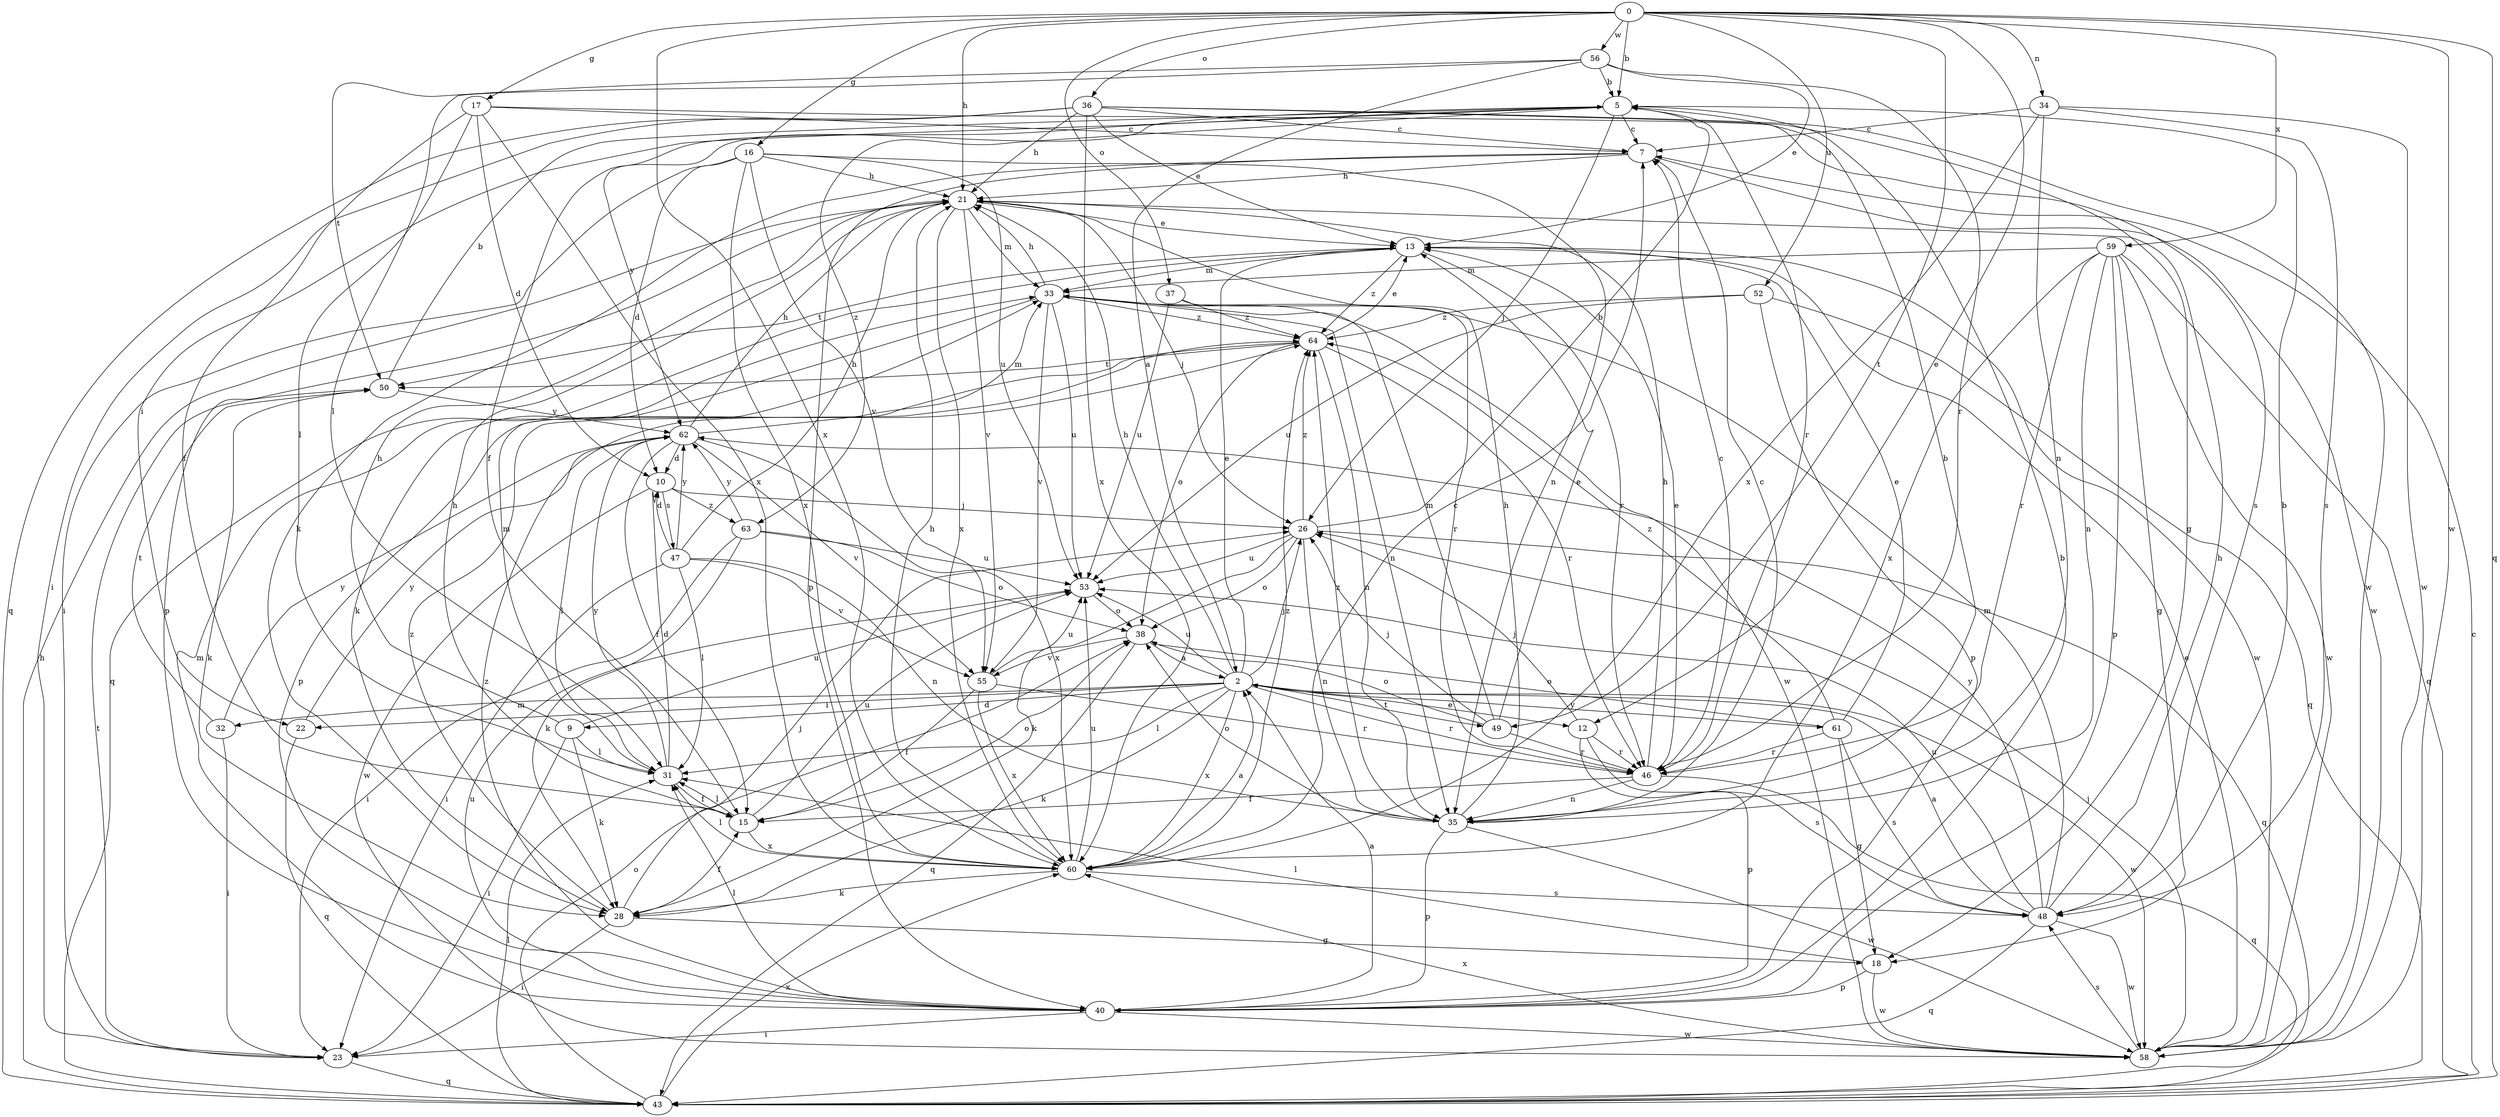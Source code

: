 strict digraph  {
0;
2;
5;
7;
9;
10;
12;
13;
15;
16;
17;
18;
21;
22;
23;
26;
28;
31;
32;
33;
34;
35;
36;
37;
38;
40;
43;
46;
47;
48;
49;
50;
52;
53;
55;
56;
58;
59;
60;
61;
62;
63;
64;
0 -> 5  [label=b];
0 -> 12  [label=e];
0 -> 16  [label=g];
0 -> 17  [label=g];
0 -> 21  [label=h];
0 -> 34  [label=n];
0 -> 36  [label=o];
0 -> 37  [label=o];
0 -> 43  [label=q];
0 -> 49  [label=t];
0 -> 52  [label=u];
0 -> 56  [label=w];
0 -> 58  [label=w];
0 -> 59  [label=x];
0 -> 60  [label=x];
2 -> 9  [label=d];
2 -> 12  [label=e];
2 -> 13  [label=e];
2 -> 21  [label=h];
2 -> 22  [label=i];
2 -> 26  [label=j];
2 -> 28  [label=k];
2 -> 31  [label=l];
2 -> 32  [label=m];
2 -> 46  [label=r];
2 -> 49  [label=t];
2 -> 53  [label=u];
2 -> 58  [label=w];
2 -> 60  [label=x];
2 -> 61  [label=y];
5 -> 7  [label=c];
5 -> 15  [label=f];
5 -> 22  [label=i];
5 -> 26  [label=j];
5 -> 46  [label=r];
5 -> 62  [label=y];
5 -> 63  [label=z];
7 -> 21  [label=h];
7 -> 28  [label=k];
7 -> 40  [label=p];
7 -> 58  [label=w];
9 -> 21  [label=h];
9 -> 23  [label=i];
9 -> 28  [label=k];
9 -> 31  [label=l];
9 -> 53  [label=u];
10 -> 26  [label=j];
10 -> 47  [label=s];
10 -> 58  [label=w];
10 -> 63  [label=z];
12 -> 26  [label=j];
12 -> 40  [label=p];
12 -> 46  [label=r];
12 -> 48  [label=s];
13 -> 33  [label=m];
13 -> 43  [label=q];
13 -> 46  [label=r];
13 -> 50  [label=t];
13 -> 58  [label=w];
13 -> 64  [label=z];
15 -> 21  [label=h];
15 -> 31  [label=l];
15 -> 38  [label=o];
15 -> 53  [label=u];
15 -> 60  [label=x];
16 -> 10  [label=d];
16 -> 21  [label=h];
16 -> 23  [label=i];
16 -> 35  [label=n];
16 -> 53  [label=u];
16 -> 55  [label=v];
16 -> 60  [label=x];
17 -> 7  [label=c];
17 -> 10  [label=d];
17 -> 15  [label=f];
17 -> 31  [label=l];
17 -> 48  [label=s];
17 -> 60  [label=x];
18 -> 31  [label=l];
18 -> 40  [label=p];
18 -> 58  [label=w];
21 -> 13  [label=e];
21 -> 26  [label=j];
21 -> 33  [label=m];
21 -> 40  [label=p];
21 -> 55  [label=v];
21 -> 60  [label=x];
22 -> 43  [label=q];
22 -> 62  [label=y];
23 -> 43  [label=q];
23 -> 50  [label=t];
26 -> 5  [label=b];
26 -> 28  [label=k];
26 -> 35  [label=n];
26 -> 38  [label=o];
26 -> 43  [label=q];
26 -> 53  [label=u];
26 -> 64  [label=z];
28 -> 15  [label=f];
28 -> 18  [label=g];
28 -> 23  [label=i];
28 -> 26  [label=j];
28 -> 64  [label=z];
31 -> 10  [label=d];
31 -> 15  [label=f];
31 -> 33  [label=m];
31 -> 62  [label=y];
32 -> 23  [label=i];
32 -> 50  [label=t];
32 -> 62  [label=y];
33 -> 21  [label=h];
33 -> 28  [label=k];
33 -> 35  [label=n];
33 -> 53  [label=u];
33 -> 55  [label=v];
33 -> 58  [label=w];
33 -> 64  [label=z];
34 -> 7  [label=c];
34 -> 35  [label=n];
34 -> 48  [label=s];
34 -> 58  [label=w];
34 -> 60  [label=x];
35 -> 5  [label=b];
35 -> 7  [label=c];
35 -> 21  [label=h];
35 -> 38  [label=o];
35 -> 40  [label=p];
35 -> 58  [label=w];
35 -> 64  [label=z];
36 -> 7  [label=c];
36 -> 13  [label=e];
36 -> 18  [label=g];
36 -> 21  [label=h];
36 -> 23  [label=i];
36 -> 43  [label=q];
36 -> 58  [label=w];
36 -> 60  [label=x];
37 -> 46  [label=r];
37 -> 53  [label=u];
37 -> 64  [label=z];
38 -> 2  [label=a];
38 -> 43  [label=q];
38 -> 55  [label=v];
40 -> 2  [label=a];
40 -> 5  [label=b];
40 -> 23  [label=i];
40 -> 31  [label=l];
40 -> 33  [label=m];
40 -> 53  [label=u];
40 -> 58  [label=w];
40 -> 64  [label=z];
43 -> 7  [label=c];
43 -> 21  [label=h];
43 -> 31  [label=l];
43 -> 38  [label=o];
43 -> 60  [label=x];
46 -> 7  [label=c];
46 -> 13  [label=e];
46 -> 15  [label=f];
46 -> 21  [label=h];
46 -> 35  [label=n];
46 -> 43  [label=q];
47 -> 10  [label=d];
47 -> 21  [label=h];
47 -> 23  [label=i];
47 -> 31  [label=l];
47 -> 35  [label=n];
47 -> 55  [label=v];
47 -> 62  [label=y];
48 -> 2  [label=a];
48 -> 5  [label=b];
48 -> 21  [label=h];
48 -> 33  [label=m];
48 -> 43  [label=q];
48 -> 53  [label=u];
48 -> 58  [label=w];
48 -> 62  [label=y];
49 -> 13  [label=e];
49 -> 26  [label=j];
49 -> 33  [label=m];
49 -> 38  [label=o];
49 -> 46  [label=r];
50 -> 5  [label=b];
50 -> 28  [label=k];
50 -> 62  [label=y];
52 -> 40  [label=p];
52 -> 43  [label=q];
52 -> 53  [label=u];
52 -> 64  [label=z];
53 -> 38  [label=o];
55 -> 15  [label=f];
55 -> 46  [label=r];
55 -> 53  [label=u];
55 -> 60  [label=x];
56 -> 2  [label=a];
56 -> 5  [label=b];
56 -> 13  [label=e];
56 -> 31  [label=l];
56 -> 46  [label=r];
56 -> 50  [label=t];
58 -> 13  [label=e];
58 -> 26  [label=j];
58 -> 48  [label=s];
58 -> 60  [label=x];
59 -> 18  [label=g];
59 -> 33  [label=m];
59 -> 35  [label=n];
59 -> 40  [label=p];
59 -> 43  [label=q];
59 -> 46  [label=r];
59 -> 58  [label=w];
59 -> 60  [label=x];
60 -> 2  [label=a];
60 -> 7  [label=c];
60 -> 21  [label=h];
60 -> 28  [label=k];
60 -> 31  [label=l];
60 -> 48  [label=s];
60 -> 53  [label=u];
60 -> 64  [label=z];
61 -> 13  [label=e];
61 -> 18  [label=g];
61 -> 38  [label=o];
61 -> 46  [label=r];
61 -> 48  [label=s];
61 -> 64  [label=z];
62 -> 10  [label=d];
62 -> 15  [label=f];
62 -> 21  [label=h];
62 -> 31  [label=l];
62 -> 33  [label=m];
62 -> 55  [label=v];
62 -> 60  [label=x];
63 -> 23  [label=i];
63 -> 28  [label=k];
63 -> 38  [label=o];
63 -> 53  [label=u];
63 -> 62  [label=y];
64 -> 13  [label=e];
64 -> 35  [label=n];
64 -> 38  [label=o];
64 -> 40  [label=p];
64 -> 46  [label=r];
64 -> 50  [label=t];
}

